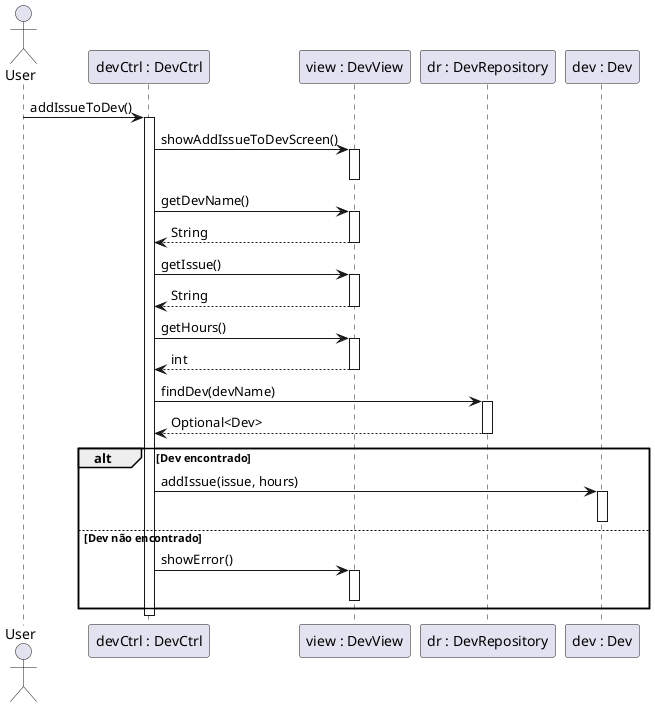 @startuml
actor User
participant "devCtrl : DevCtrl" as DevCtrl
participant "view : DevView" as DevView
participant "dr : DevRepository" as DevRepository
participant "dev : Dev" as Dev

User -> DevCtrl : addIssueToDev()
activate DevCtrl
DevCtrl -> DevView : showAddIssueToDevScreen()
activate DevView
deactivate DevView

' Loop para obter nome válido
DevCtrl -> DevView : getDevName()
activate DevView
DevView --> DevCtrl : String
deactivate DevView

' Loop para obter issue válida
DevCtrl -> DevView : getIssue()
activate DevView
DevView --> DevCtrl : String
deactivate DevView

DevCtrl -> DevView : getHours()
activate DevView
DevView --> DevCtrl : int
deactivate DevView

DevCtrl -> DevRepository : findDev(devName)
activate DevRepository
DevRepository --> DevCtrl : Optional<Dev>
deactivate DevRepository

alt Dev encontrado
    DevCtrl -> Dev : addIssue(issue, hours)
    activate Dev
    deactivate Dev
else Dev não encontrado
    DevCtrl -> DevView : showError()
    activate DevView
    deactivate DevView
end
deactivate DevCtrl
@enduml

